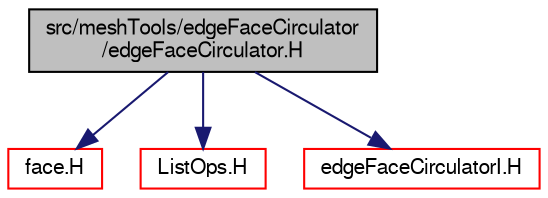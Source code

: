 digraph "src/meshTools/edgeFaceCirculator/edgeFaceCirculator.H"
{
  bgcolor="transparent";
  edge [fontname="FreeSans",fontsize="10",labelfontname="FreeSans",labelfontsize="10"];
  node [fontname="FreeSans",fontsize="10",shape=record];
  Node0 [label="src/meshTools/edgeFaceCirculator\l/edgeFaceCirculator.H",height=0.2,width=0.4,color="black", fillcolor="grey75", style="filled", fontcolor="black"];
  Node0 -> Node1 [color="midnightblue",fontsize="10",style="solid",fontname="FreeSans"];
  Node1 [label="face.H",height=0.2,width=0.4,color="red",URL="$a11321.html"];
  Node0 -> Node82 [color="midnightblue",fontsize="10",style="solid",fontname="FreeSans"];
  Node82 [label="ListOps.H",height=0.2,width=0.4,color="red",URL="$a08687.html",tooltip="Various functions to operate on Lists. "];
  Node0 -> Node144 [color="midnightblue",fontsize="10",style="solid",fontname="FreeSans"];
  Node144 [label="edgeFaceCirculatorI.H",height=0.2,width=0.4,color="red",URL="$a07544.html"];
}

